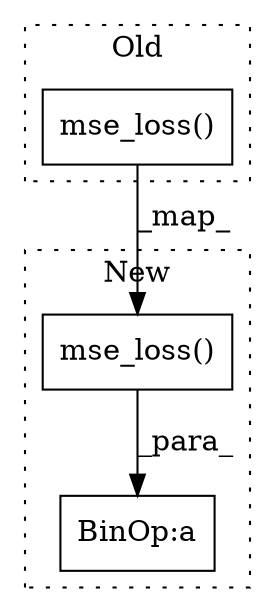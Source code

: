 digraph G {
subgraph cluster0 {
1 [label="mse_loss()" a="75" s="461,479" l="11,1" shape="box"];
label = "Old";
style="dotted";
}
subgraph cluster1 {
2 [label="mse_loss()" a="75" s="330,355" l="11,19" shape="box"];
3 [label="BinOp:a" a="82" s="754" l="3" shape="box"];
label = "New";
style="dotted";
}
1 -> 2 [label="_map_"];
2 -> 3 [label="_para_"];
}